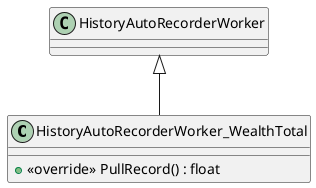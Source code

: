 @startuml
class HistoryAutoRecorderWorker_WealthTotal {
    + <<override>> PullRecord() : float
}
HistoryAutoRecorderWorker <|-- HistoryAutoRecorderWorker_WealthTotal
@enduml
